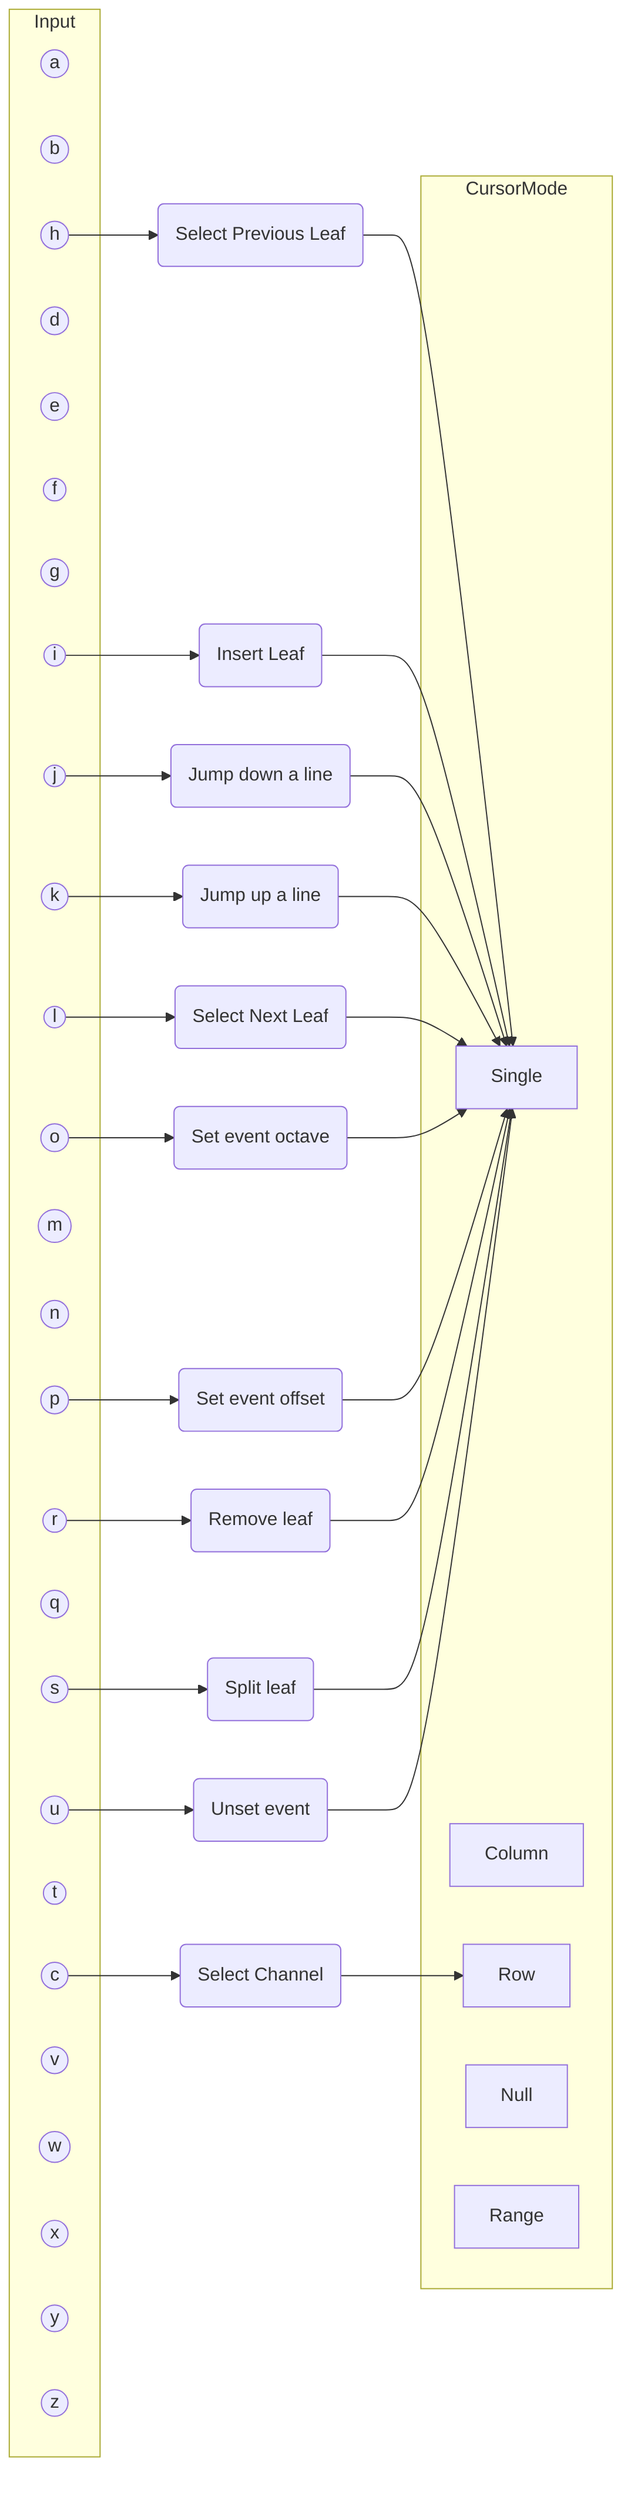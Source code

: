 flowchart LR
  subgraph Input
    a((a))
    b((b))
    c((c))
    d((d))
    e((e))
    f((f))
    g((g))
    h((h))
    i((i))
    j((j))
    k((k))
    l((l))
    m((m))
    n((n))
    o((o))
    p((p))
    q((q))
    r((r))
    s((s))
    t((t))
    u((u))
    v((v))
    w((w))
    x((x))
    y((y))
    z((z))
  end

  subgraph CursorMode
    direction LR
    Single
    Column
    Row
    Null
    Range
  end

  c --> move_to_channel(Select Channel) --> Row
  h --> goto_previous_leaf(Select Previous Leaf) --> Single
  i --> insert_leaf(Insert Leaf) --> Single
  j --> goto_leaf_in_next_row(Jump down a line) --> Single
  k --> goto_leaf_in_previous_row(Jump up a line) --> Single
  l --> goto_next_leaf(Select Next Leaf) --> Single
  o --> set_leaf_octave(Set event octave) --> Single
  p --> set_leaf_offset(Set event offset) --> Single
  r --> remove_leaf(Remove leaf) --> Single
  s --> split_leaf(Split leaf) --> Single
  u --> unset_leaf(Unset event) --> Single
